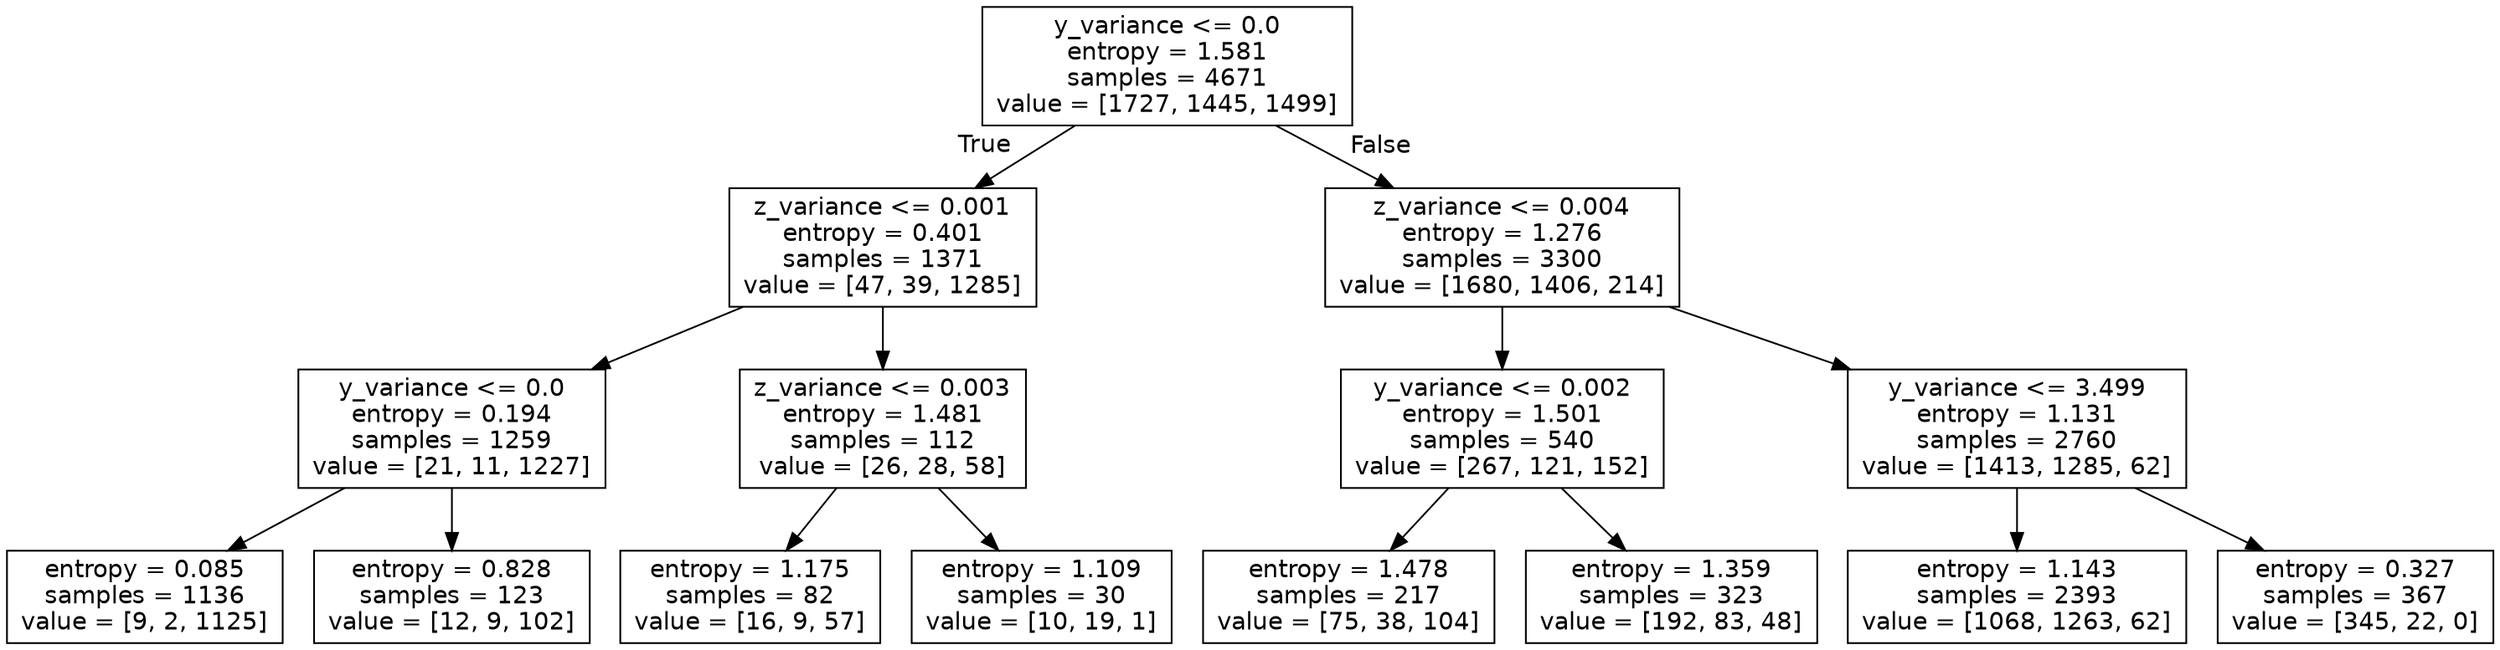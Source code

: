 digraph Tree {
node [shape=box, fontname="helvetica"] ;
edge [fontname="helvetica"] ;
0 [label="y_variance <= 0.0\nentropy = 1.581\nsamples = 4671\nvalue = [1727, 1445, 1499]"] ;
1 [label="z_variance <= 0.001\nentropy = 0.401\nsamples = 1371\nvalue = [47, 39, 1285]"] ;
0 -> 1 [labeldistance=2.5, labelangle=45, headlabel="True"] ;
2 [label="y_variance <= 0.0\nentropy = 0.194\nsamples = 1259\nvalue = [21, 11, 1227]"] ;
1 -> 2 ;
3 [label="entropy = 0.085\nsamples = 1136\nvalue = [9, 2, 1125]"] ;
2 -> 3 ;
4 [label="entropy = 0.828\nsamples = 123\nvalue = [12, 9, 102]"] ;
2 -> 4 ;
5 [label="z_variance <= 0.003\nentropy = 1.481\nsamples = 112\nvalue = [26, 28, 58]"] ;
1 -> 5 ;
6 [label="entropy = 1.175\nsamples = 82\nvalue = [16, 9, 57]"] ;
5 -> 6 ;
7 [label="entropy = 1.109\nsamples = 30\nvalue = [10, 19, 1]"] ;
5 -> 7 ;
8 [label="z_variance <= 0.004\nentropy = 1.276\nsamples = 3300\nvalue = [1680, 1406, 214]"] ;
0 -> 8 [labeldistance=2.5, labelangle=-45, headlabel="False"] ;
9 [label="y_variance <= 0.002\nentropy = 1.501\nsamples = 540\nvalue = [267, 121, 152]"] ;
8 -> 9 ;
10 [label="entropy = 1.478\nsamples = 217\nvalue = [75, 38, 104]"] ;
9 -> 10 ;
11 [label="entropy = 1.359\nsamples = 323\nvalue = [192, 83, 48]"] ;
9 -> 11 ;
12 [label="y_variance <= 3.499\nentropy = 1.131\nsamples = 2760\nvalue = [1413, 1285, 62]"] ;
8 -> 12 ;
13 [label="entropy = 1.143\nsamples = 2393\nvalue = [1068, 1263, 62]"] ;
12 -> 13 ;
14 [label="entropy = 0.327\nsamples = 367\nvalue = [345, 22, 0]"] ;
12 -> 14 ;
}